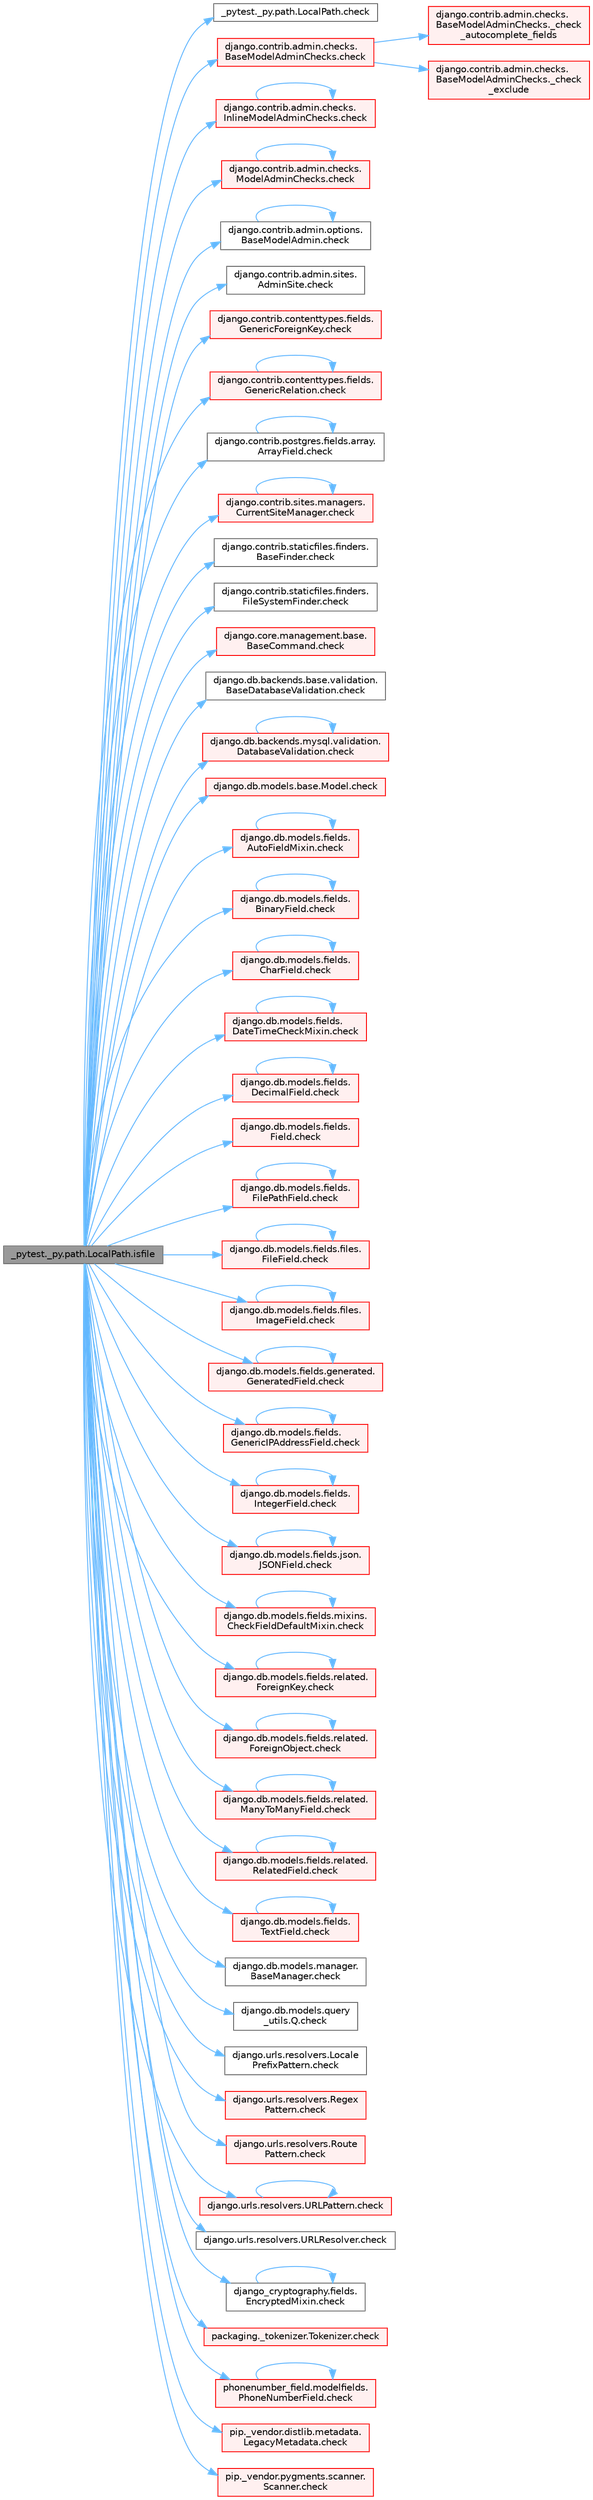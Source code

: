 digraph "_pytest._py.path.LocalPath.isfile"
{
 // LATEX_PDF_SIZE
  bgcolor="transparent";
  edge [fontname=Helvetica,fontsize=10,labelfontname=Helvetica,labelfontsize=10];
  node [fontname=Helvetica,fontsize=10,shape=box,height=0.2,width=0.4];
  rankdir="LR";
  Node1 [id="Node000001",label="_pytest._py.path.LocalPath.isfile",height=0.2,width=0.4,color="gray40", fillcolor="grey60", style="filled", fontcolor="black",tooltip=" "];
  Node1 -> Node2 [id="edge1_Node000001_Node000002",color="steelblue1",style="solid",tooltip=" "];
  Node2 [id="Node000002",label="_pytest._py.path.LocalPath.check",height=0.2,width=0.4,color="grey40", fillcolor="white", style="filled",URL="$class__pytest_1_1__py_1_1path_1_1_local_path.html#a4b987fb8998938ae4a5f4ed6aebf69ea",tooltip=" "];
  Node1 -> Node3 [id="edge2_Node000001_Node000003",color="steelblue1",style="solid",tooltip=" "];
  Node3 [id="Node000003",label="django.contrib.admin.checks.\lBaseModelAdminChecks.check",height=0.2,width=0.4,color="red", fillcolor="#FFF0F0", style="filled",URL="$classdjango_1_1contrib_1_1admin_1_1checks_1_1_base_model_admin_checks.html#a11595bf2b8d59e96fee553e518494d6d",tooltip=" "];
  Node3 -> Node4 [id="edge3_Node000003_Node000004",color="steelblue1",style="solid",tooltip=" "];
  Node4 [id="Node000004",label="django.contrib.admin.checks.\lBaseModelAdminChecks._check\l_autocomplete_fields",height=0.2,width=0.4,color="red", fillcolor="#FFF0F0", style="filled",URL="$classdjango_1_1contrib_1_1admin_1_1checks_1_1_base_model_admin_checks.html#aae28443fe76f9522cb186eb52a0535f4",tooltip=" "];
  Node3 -> Node8 [id="edge4_Node000003_Node000008",color="steelblue1",style="solid",tooltip=" "];
  Node8 [id="Node000008",label="django.contrib.admin.checks.\lBaseModelAdminChecks._check\l_exclude",height=0.2,width=0.4,color="red", fillcolor="#FFF0F0", style="filled",URL="$classdjango_1_1contrib_1_1admin_1_1checks_1_1_base_model_admin_checks.html#a7e568228221b7c8b6060525c1ffd5752",tooltip=" "];
  Node1 -> Node36 [id="edge5_Node000001_Node000036",color="steelblue1",style="solid",tooltip=" "];
  Node36 [id="Node000036",label="django.contrib.admin.checks.\lInlineModelAdminChecks.check",height=0.2,width=0.4,color="red", fillcolor="#FFF0F0", style="filled",URL="$classdjango_1_1contrib_1_1admin_1_1checks_1_1_inline_model_admin_checks.html#acdf096659f73e5facb970e774e61f7cc",tooltip=" "];
  Node36 -> Node36 [id="edge6_Node000036_Node000036",color="steelblue1",style="solid",tooltip=" "];
  Node1 -> Node45 [id="edge7_Node000001_Node000045",color="steelblue1",style="solid",tooltip=" "];
  Node45 [id="Node000045",label="django.contrib.admin.checks.\lModelAdminChecks.check",height=0.2,width=0.4,color="red", fillcolor="#FFF0F0", style="filled",URL="$classdjango_1_1contrib_1_1admin_1_1checks_1_1_model_admin_checks.html#afedbd9df38a2915eb0a5a9cea0731bc3",tooltip=" "];
  Node45 -> Node45 [id="edge8_Node000045_Node000045",color="steelblue1",style="solid",tooltip=" "];
  Node1 -> Node65 [id="edge9_Node000001_Node000065",color="steelblue1",style="solid",tooltip=" "];
  Node65 [id="Node000065",label="django.contrib.admin.options.\lBaseModelAdmin.check",height=0.2,width=0.4,color="grey40", fillcolor="white", style="filled",URL="$classdjango_1_1contrib_1_1admin_1_1options_1_1_base_model_admin.html#af32f399c528a3e552e7518976cc41a5b",tooltip=" "];
  Node65 -> Node65 [id="edge10_Node000065_Node000065",color="steelblue1",style="solid",tooltip=" "];
  Node1 -> Node66 [id="edge11_Node000001_Node000066",color="steelblue1",style="solid",tooltip=" "];
  Node66 [id="Node000066",label="django.contrib.admin.sites.\lAdminSite.check",height=0.2,width=0.4,color="grey40", fillcolor="white", style="filled",URL="$classdjango_1_1contrib_1_1admin_1_1sites_1_1_admin_site.html#aefedadd8ec4a978001a8182443f0a75e",tooltip=" "];
  Node1 -> Node67 [id="edge12_Node000001_Node000067",color="steelblue1",style="solid",tooltip=" "];
  Node67 [id="Node000067",label="django.contrib.contenttypes.fields.\lGenericForeignKey.check",height=0.2,width=0.4,color="red", fillcolor="#FFF0F0", style="filled",URL="$classdjango_1_1contrib_1_1contenttypes_1_1fields_1_1_generic_foreign_key.html#a825d4540a94bc23ef0ce2a03f4ddb7fc",tooltip=" "];
  Node1 -> Node780 [id="edge13_Node000001_Node000780",color="steelblue1",style="solid",tooltip=" "];
  Node780 [id="Node000780",label="django.contrib.contenttypes.fields.\lGenericRelation.check",height=0.2,width=0.4,color="red", fillcolor="#FFF0F0", style="filled",URL="$classdjango_1_1contrib_1_1contenttypes_1_1fields_1_1_generic_relation.html#a45d009ec3d4930825210c7ec1bc16cac",tooltip=" "];
  Node780 -> Node780 [id="edge14_Node000780_Node000780",color="steelblue1",style="solid",tooltip=" "];
  Node1 -> Node784 [id="edge15_Node000001_Node000784",color="steelblue1",style="solid",tooltip=" "];
  Node784 [id="Node000784",label="django.contrib.postgres.fields.array.\lArrayField.check",height=0.2,width=0.4,color="grey40", fillcolor="white", style="filled",URL="$classdjango_1_1contrib_1_1postgres_1_1fields_1_1array_1_1_array_field.html#a3bfc183c9c8aad5ba35799fd720e9105",tooltip=" "];
  Node784 -> Node784 [id="edge16_Node000784_Node000784",color="steelblue1",style="solid",tooltip=" "];
  Node1 -> Node785 [id="edge17_Node000001_Node000785",color="steelblue1",style="solid",tooltip=" "];
  Node785 [id="Node000785",label="django.contrib.sites.managers.\lCurrentSiteManager.check",height=0.2,width=0.4,color="red", fillcolor="#FFF0F0", style="filled",URL="$classdjango_1_1contrib_1_1sites_1_1managers_1_1_current_site_manager.html#a24104e33647bb4f4a78f9a3b6f815248",tooltip=" "];
  Node785 -> Node785 [id="edge18_Node000785_Node000785",color="steelblue1",style="solid",tooltip=" "];
  Node1 -> Node1474 [id="edge19_Node000001_Node001474",color="steelblue1",style="solid",tooltip=" "];
  Node1474 [id="Node001474",label="django.contrib.staticfiles.finders.\lBaseFinder.check",height=0.2,width=0.4,color="grey40", fillcolor="white", style="filled",URL="$classdjango_1_1contrib_1_1staticfiles_1_1finders_1_1_base_finder.html#ab92c4f7950eea18b75fdb93463b0d29d",tooltip=" "];
  Node1 -> Node1475 [id="edge20_Node000001_Node001475",color="steelblue1",style="solid",tooltip=" "];
  Node1475 [id="Node001475",label="django.contrib.staticfiles.finders.\lFileSystemFinder.check",height=0.2,width=0.4,color="grey40", fillcolor="white", style="filled",URL="$classdjango_1_1contrib_1_1staticfiles_1_1finders_1_1_file_system_finder.html#a709eac9ec46c5e67a0ba159b658dc15a",tooltip=" "];
  Node1 -> Node1476 [id="edge21_Node000001_Node001476",color="steelblue1",style="solid",tooltip=" "];
  Node1476 [id="Node001476",label="django.core.management.base.\lBaseCommand.check",height=0.2,width=0.4,color="red", fillcolor="#FFF0F0", style="filled",URL="$classdjango_1_1core_1_1management_1_1base_1_1_base_command.html#a0ff1b562b3f6e68600b828fce3cf09b6",tooltip=" "];
  Node1 -> Node1477 [id="edge22_Node000001_Node001477",color="steelblue1",style="solid",tooltip=" "];
  Node1477 [id="Node001477",label="django.db.backends.base.validation.\lBaseDatabaseValidation.check",height=0.2,width=0.4,color="grey40", fillcolor="white", style="filled",URL="$classdjango_1_1db_1_1backends_1_1base_1_1validation_1_1_base_database_validation.html#aba603612877c7a309dad634f434bf751",tooltip=" "];
  Node1 -> Node1478 [id="edge23_Node000001_Node001478",color="steelblue1",style="solid",tooltip=" "];
  Node1478 [id="Node001478",label="django.db.backends.mysql.validation.\lDatabaseValidation.check",height=0.2,width=0.4,color="red", fillcolor="#FFF0F0", style="filled",URL="$classdjango_1_1db_1_1backends_1_1mysql_1_1validation_1_1_database_validation.html#ae97ac90b3d18457f080c5eb1c0412d88",tooltip=" "];
  Node1478 -> Node1478 [id="edge24_Node001478_Node001478",color="steelblue1",style="solid",tooltip=" "];
  Node1 -> Node1480 [id="edge25_Node000001_Node001480",color="steelblue1",style="solid",tooltip=" "];
  Node1480 [id="Node001480",label="django.db.models.base.Model.check",height=0.2,width=0.4,color="red", fillcolor="#FFF0F0", style="filled",URL="$classdjango_1_1db_1_1models_1_1base_1_1_model.html#ab2d7ad77a925236e80619ead6c3d7f4b",tooltip=" "];
  Node1 -> Node1500 [id="edge26_Node000001_Node001500",color="steelblue1",style="solid",tooltip=" "];
  Node1500 [id="Node001500",label="django.db.models.fields.\lAutoFieldMixin.check",height=0.2,width=0.4,color="red", fillcolor="#FFF0F0", style="filled",URL="$classdjango_1_1db_1_1models_1_1fields_1_1_auto_field_mixin.html#a85eb07224cb0ac2d36fbd60bca546bef",tooltip=" "];
  Node1500 -> Node1500 [id="edge27_Node001500_Node001500",color="steelblue1",style="solid",tooltip=" "];
  Node1 -> Node1503 [id="edge28_Node000001_Node001503",color="steelblue1",style="solid",tooltip=" "];
  Node1503 [id="Node001503",label="django.db.models.fields.\lBinaryField.check",height=0.2,width=0.4,color="red", fillcolor="#FFF0F0", style="filled",URL="$classdjango_1_1db_1_1models_1_1fields_1_1_binary_field.html#a51c981fa6aa2a2e1d4efcfa766673646",tooltip=" "];
  Node1503 -> Node1503 [id="edge29_Node001503_Node001503",color="steelblue1",style="solid",tooltip=" "];
  Node1 -> Node1505 [id="edge30_Node000001_Node001505",color="steelblue1",style="solid",tooltip=" "];
  Node1505 [id="Node001505",label="django.db.models.fields.\lCharField.check",height=0.2,width=0.4,color="red", fillcolor="#FFF0F0", style="filled",URL="$classdjango_1_1db_1_1models_1_1fields_1_1_char_field.html#a0eb18a4df8ce40930eb724339c6441b0",tooltip=" "];
  Node1505 -> Node1505 [id="edge31_Node001505_Node001505",color="steelblue1",style="solid",tooltip=" "];
  Node1 -> Node1509 [id="edge32_Node000001_Node001509",color="steelblue1",style="solid",tooltip=" "];
  Node1509 [id="Node001509",label="django.db.models.fields.\lDateTimeCheckMixin.check",height=0.2,width=0.4,color="red", fillcolor="#FFF0F0", style="filled",URL="$classdjango_1_1db_1_1models_1_1fields_1_1_date_time_check_mixin.html#ab7287b8bf80b28f6f50dec25d9a67a3a",tooltip=" "];
  Node1509 -> Node1509 [id="edge33_Node001509_Node001509",color="steelblue1",style="solid",tooltip=" "];
  Node1 -> Node1519 [id="edge34_Node000001_Node001519",color="steelblue1",style="solid",tooltip=" "];
  Node1519 [id="Node001519",label="django.db.models.fields.\lDecimalField.check",height=0.2,width=0.4,color="red", fillcolor="#FFF0F0", style="filled",URL="$classdjango_1_1db_1_1models_1_1fields_1_1_decimal_field.html#ab3ffc1695661a8734c24c28af00b6069",tooltip=" "];
  Node1519 -> Node1519 [id="edge35_Node001519_Node001519",color="steelblue1",style="solid",tooltip=" "];
  Node1 -> Node1523 [id="edge36_Node000001_Node001523",color="steelblue1",style="solid",tooltip=" "];
  Node1523 [id="Node001523",label="django.db.models.fields.\lField.check",height=0.2,width=0.4,color="red", fillcolor="#FFF0F0", style="filled",URL="$classdjango_1_1db_1_1models_1_1fields_1_1_field.html#ad2ebd34e73f0b1ff16ba6b6f155633ac",tooltip=" "];
  Node1 -> Node1550 [id="edge37_Node000001_Node001550",color="steelblue1",style="solid",tooltip=" "];
  Node1550 [id="Node001550",label="django.db.models.fields.\lFilePathField.check",height=0.2,width=0.4,color="red", fillcolor="#FFF0F0", style="filled",URL="$classdjango_1_1db_1_1models_1_1fields_1_1_file_path_field.html#acc2e0785469b1e3140219b0c9a195afb",tooltip=" "];
  Node1550 -> Node1550 [id="edge38_Node001550_Node001550",color="steelblue1",style="solid",tooltip=" "];
  Node1 -> Node1552 [id="edge39_Node000001_Node001552",color="steelblue1",style="solid",tooltip=" "];
  Node1552 [id="Node001552",label="django.db.models.fields.files.\lFileField.check",height=0.2,width=0.4,color="red", fillcolor="#FFF0F0", style="filled",URL="$classdjango_1_1db_1_1models_1_1fields_1_1files_1_1_file_field.html#a8922e0bff68bd802386352a5fccd8a85",tooltip=" "];
  Node1552 -> Node1552 [id="edge40_Node001552_Node001552",color="steelblue1",style="solid",tooltip=" "];
  Node1 -> Node1554 [id="edge41_Node000001_Node001554",color="steelblue1",style="solid",tooltip=" "];
  Node1554 [id="Node001554",label="django.db.models.fields.files.\lImageField.check",height=0.2,width=0.4,color="red", fillcolor="#FFF0F0", style="filled",URL="$classdjango_1_1db_1_1models_1_1fields_1_1files_1_1_image_field.html#a6e057f35358dcae72cbc468e58477f82",tooltip=" "];
  Node1554 -> Node1554 [id="edge42_Node001554_Node001554",color="steelblue1",style="solid",tooltip=" "];
  Node1 -> Node1556 [id="edge43_Node000001_Node001556",color="steelblue1",style="solid",tooltip=" "];
  Node1556 [id="Node001556",label="django.db.models.fields.generated.\lGeneratedField.check",height=0.2,width=0.4,color="red", fillcolor="#FFF0F0", style="filled",URL="$classdjango_1_1db_1_1models_1_1fields_1_1generated_1_1_generated_field.html#a17dcd0f6d6580cb5f6417d8730312ad6",tooltip=" "];
  Node1556 -> Node1556 [id="edge44_Node001556_Node001556",color="steelblue1",style="solid",tooltip=" "];
  Node1 -> Node1563 [id="edge45_Node000001_Node001563",color="steelblue1",style="solid",tooltip=" "];
  Node1563 [id="Node001563",label="django.db.models.fields.\lGenericIPAddressField.check",height=0.2,width=0.4,color="red", fillcolor="#FFF0F0", style="filled",URL="$classdjango_1_1db_1_1models_1_1fields_1_1_generic_i_p_address_field.html#af73879f6f7868b661fe27d031849cbfb",tooltip=" "];
  Node1563 -> Node1563 [id="edge46_Node001563_Node001563",color="steelblue1",style="solid",tooltip=" "];
  Node1 -> Node1565 [id="edge47_Node000001_Node001565",color="steelblue1",style="solid",tooltip=" "];
  Node1565 [id="Node001565",label="django.db.models.fields.\lIntegerField.check",height=0.2,width=0.4,color="red", fillcolor="#FFF0F0", style="filled",URL="$classdjango_1_1db_1_1models_1_1fields_1_1_integer_field.html#a5e5ba3fdfa77ed60312a7d653c18646c",tooltip=" "];
  Node1565 -> Node1565 [id="edge48_Node001565_Node001565",color="steelblue1",style="solid",tooltip=" "];
  Node1 -> Node1567 [id="edge49_Node000001_Node001567",color="steelblue1",style="solid",tooltip=" "];
  Node1567 [id="Node001567",label="django.db.models.fields.json.\lJSONField.check",height=0.2,width=0.4,color="red", fillcolor="#FFF0F0", style="filled",URL="$classdjango_1_1db_1_1models_1_1fields_1_1json_1_1_j_s_o_n_field.html#a3e212f8702c9959a9043f962509472b4",tooltip=" "];
  Node1567 -> Node1567 [id="edge50_Node001567_Node001567",color="steelblue1",style="solid",tooltip=" "];
  Node1 -> Node1568 [id="edge51_Node000001_Node001568",color="steelblue1",style="solid",tooltip=" "];
  Node1568 [id="Node001568",label="django.db.models.fields.mixins.\lCheckFieldDefaultMixin.check",height=0.2,width=0.4,color="red", fillcolor="#FFF0F0", style="filled",URL="$classdjango_1_1db_1_1models_1_1fields_1_1mixins_1_1_check_field_default_mixin.html#a60e678d87f918980b2665c9586ac6e30",tooltip=" "];
  Node1568 -> Node1568 [id="edge52_Node001568_Node001568",color="steelblue1",style="solid",tooltip=" "];
  Node1 -> Node1570 [id="edge53_Node000001_Node001570",color="steelblue1",style="solid",tooltip=" "];
  Node1570 [id="Node001570",label="django.db.models.fields.related.\lForeignKey.check",height=0.2,width=0.4,color="red", fillcolor="#FFF0F0", style="filled",URL="$classdjango_1_1db_1_1models_1_1fields_1_1related_1_1_foreign_key.html#a4f1f9779dfed8a2ecc2ef8e7c763ac2e",tooltip=" "];
  Node1570 -> Node1570 [id="edge54_Node001570_Node001570",color="steelblue1",style="solid",tooltip=" "];
  Node1 -> Node1576 [id="edge55_Node000001_Node001576",color="steelblue1",style="solid",tooltip=" "];
  Node1576 [id="Node001576",label="django.db.models.fields.related.\lForeignObject.check",height=0.2,width=0.4,color="red", fillcolor="#FFF0F0", style="filled",URL="$classdjango_1_1db_1_1models_1_1fields_1_1related_1_1_foreign_object.html#a3f86b34db6a0c837940fd06a738f8874",tooltip=" "];
  Node1576 -> Node1576 [id="edge56_Node001576_Node001576",color="steelblue1",style="solid",tooltip=" "];
  Node1 -> Node1584 [id="edge57_Node000001_Node001584",color="steelblue1",style="solid",tooltip=" "];
  Node1584 [id="Node001584",label="django.db.models.fields.related.\lManyToManyField.check",height=0.2,width=0.4,color="red", fillcolor="#FFF0F0", style="filled",URL="$classdjango_1_1db_1_1models_1_1fields_1_1related_1_1_many_to_many_field.html#a27fb55abc0248b438349aaff84762a70",tooltip=" "];
  Node1584 -> Node1584 [id="edge58_Node001584_Node001584",color="steelblue1",style="solid",tooltip=" "];
  Node1 -> Node1588 [id="edge59_Node000001_Node001588",color="steelblue1",style="solid",tooltip=" "];
  Node1588 [id="Node001588",label="django.db.models.fields.related.\lRelatedField.check",height=0.2,width=0.4,color="red", fillcolor="#FFF0F0", style="filled",URL="$classdjango_1_1db_1_1models_1_1fields_1_1related_1_1_related_field.html#a0a6b770cf843d11a02a7eb2ed80bc434",tooltip=" "];
  Node1588 -> Node1588 [id="edge60_Node001588_Node001588",color="steelblue1",style="solid",tooltip=" "];
  Node1 -> Node1595 [id="edge61_Node000001_Node001595",color="steelblue1",style="solid",tooltip=" "];
  Node1595 [id="Node001595",label="django.db.models.fields.\lTextField.check",height=0.2,width=0.4,color="red", fillcolor="#FFF0F0", style="filled",URL="$classdjango_1_1db_1_1models_1_1fields_1_1_text_field.html#abe02a845bc6d9a80ecb48a81aa75eab2",tooltip=" "];
  Node1595 -> Node1595 [id="edge62_Node001595_Node001595",color="steelblue1",style="solid",tooltip=" "];
  Node1 -> Node1596 [id="edge63_Node000001_Node001596",color="steelblue1",style="solid",tooltip=" "];
  Node1596 [id="Node001596",label="django.db.models.manager.\lBaseManager.check",height=0.2,width=0.4,color="grey40", fillcolor="white", style="filled",URL="$classdjango_1_1db_1_1models_1_1manager_1_1_base_manager.html#a75e1657d2a4fa327ea1abadb6fd8fecc",tooltip=" "];
  Node1 -> Node1597 [id="edge64_Node000001_Node001597",color="steelblue1",style="solid",tooltip=" "];
  Node1597 [id="Node001597",label="django.db.models.query\l_utils.Q.check",height=0.2,width=0.4,color="grey40", fillcolor="white", style="filled",URL="$classdjango_1_1db_1_1models_1_1query__utils_1_1_q.html#a4636baa2ce17e41774ff3dbc101b8282",tooltip=" "];
  Node1 -> Node1598 [id="edge65_Node000001_Node001598",color="steelblue1",style="solid",tooltip=" "];
  Node1598 [id="Node001598",label="django.urls.resolvers.Locale\lPrefixPattern.check",height=0.2,width=0.4,color="grey40", fillcolor="white", style="filled",URL="$classdjango_1_1urls_1_1resolvers_1_1_locale_prefix_pattern.html#a06418738c03259aa6002067b414f0a88",tooltip=" "];
  Node1 -> Node1599 [id="edge66_Node000001_Node001599",color="steelblue1",style="solid",tooltip=" "];
  Node1599 [id="Node001599",label="django.urls.resolvers.Regex\lPattern.check",height=0.2,width=0.4,color="red", fillcolor="#FFF0F0", style="filled",URL="$classdjango_1_1urls_1_1resolvers_1_1_regex_pattern.html#a4fb074a83e87154e285b43ad16965c9d",tooltip=" "];
  Node1 -> Node2291 [id="edge67_Node000001_Node002291",color="steelblue1",style="solid",tooltip=" "];
  Node2291 [id="Node002291",label="django.urls.resolvers.Route\lPattern.check",height=0.2,width=0.4,color="red", fillcolor="#FFF0F0", style="filled",URL="$classdjango_1_1urls_1_1resolvers_1_1_route_pattern.html#a4445d301d14d0624b8cba76ba19cdc4b",tooltip=" "];
  Node1 -> Node2304 [id="edge68_Node000001_Node002304",color="steelblue1",style="solid",tooltip=" "];
  Node2304 [id="Node002304",label="django.urls.resolvers.URLPattern.check",height=0.2,width=0.4,color="red", fillcolor="#FFF0F0", style="filled",URL="$classdjango_1_1urls_1_1resolvers_1_1_u_r_l_pattern.html#a4d4705923e8b068322a7a15f12eaf4aa",tooltip=" "];
  Node2304 -> Node2304 [id="edge69_Node002304_Node002304",color="steelblue1",style="solid",tooltip=" "];
  Node1 -> Node2307 [id="edge70_Node000001_Node002307",color="steelblue1",style="solid",tooltip=" "];
  Node2307 [id="Node002307",label="django.urls.resolvers.URLResolver.check",height=0.2,width=0.4,color="grey40", fillcolor="white", style="filled",URL="$classdjango_1_1urls_1_1resolvers_1_1_u_r_l_resolver.html#ab0c33dbdff04531eb2b71f1115269b0f",tooltip=" "];
  Node1 -> Node2308 [id="edge71_Node000001_Node002308",color="steelblue1",style="solid",tooltip=" "];
  Node2308 [id="Node002308",label="django_cryptography.fields.\lEncryptedMixin.check",height=0.2,width=0.4,color="grey40", fillcolor="white", style="filled",URL="$classdjango__cryptography_1_1fields_1_1_encrypted_mixin.html#a219e223264de8166159246d82955b0c9",tooltip=" "];
  Node2308 -> Node2308 [id="edge72_Node002308_Node002308",color="steelblue1",style="solid",tooltip=" "];
  Node1 -> Node2309 [id="edge73_Node000001_Node002309",color="steelblue1",style="solid",tooltip=" "];
  Node2309 [id="Node002309",label="packaging._tokenizer.Tokenizer.check",height=0.2,width=0.4,color="red", fillcolor="#FFF0F0", style="filled",URL="$classpackaging_1_1__tokenizer_1_1_tokenizer.html#a6c4529c0615ee80330bf28db87789ab6",tooltip=" "];
  Node1 -> Node2310 [id="edge74_Node000001_Node002310",color="steelblue1",style="solid",tooltip=" "];
  Node2310 [id="Node002310",label="phonenumber_field.modelfields.\lPhoneNumberField.check",height=0.2,width=0.4,color="red", fillcolor="#FFF0F0", style="filled",URL="$classphonenumber__field_1_1modelfields_1_1_phone_number_field.html#a0f2d047d51bc0003090ca57a3f024ab4",tooltip=" "];
  Node2310 -> Node2310 [id="edge75_Node002310_Node002310",color="steelblue1",style="solid",tooltip=" "];
  Node1 -> Node2312 [id="edge76_Node000001_Node002312",color="steelblue1",style="solid",tooltip=" "];
  Node2312 [id="Node002312",label="pip._vendor.distlib.metadata.\lLegacyMetadata.check",height=0.2,width=0.4,color="red", fillcolor="#FFF0F0", style="filled",URL="$classpip_1_1__vendor_1_1distlib_1_1metadata_1_1_legacy_metadata.html#a9f3d75961911af2473c8092d354b3d85",tooltip=" "];
  Node1 -> Node2315 [id="edge77_Node000001_Node002315",color="steelblue1",style="solid",tooltip=" "];
  Node2315 [id="Node002315",label="pip._vendor.pygments.scanner.\lScanner.check",height=0.2,width=0.4,color="red", fillcolor="#FFF0F0", style="filled",URL="$classpip_1_1__vendor_1_1pygments_1_1scanner_1_1_scanner.html#a40f26bfe3c57607db66676e8a797a62b",tooltip=" "];
}
